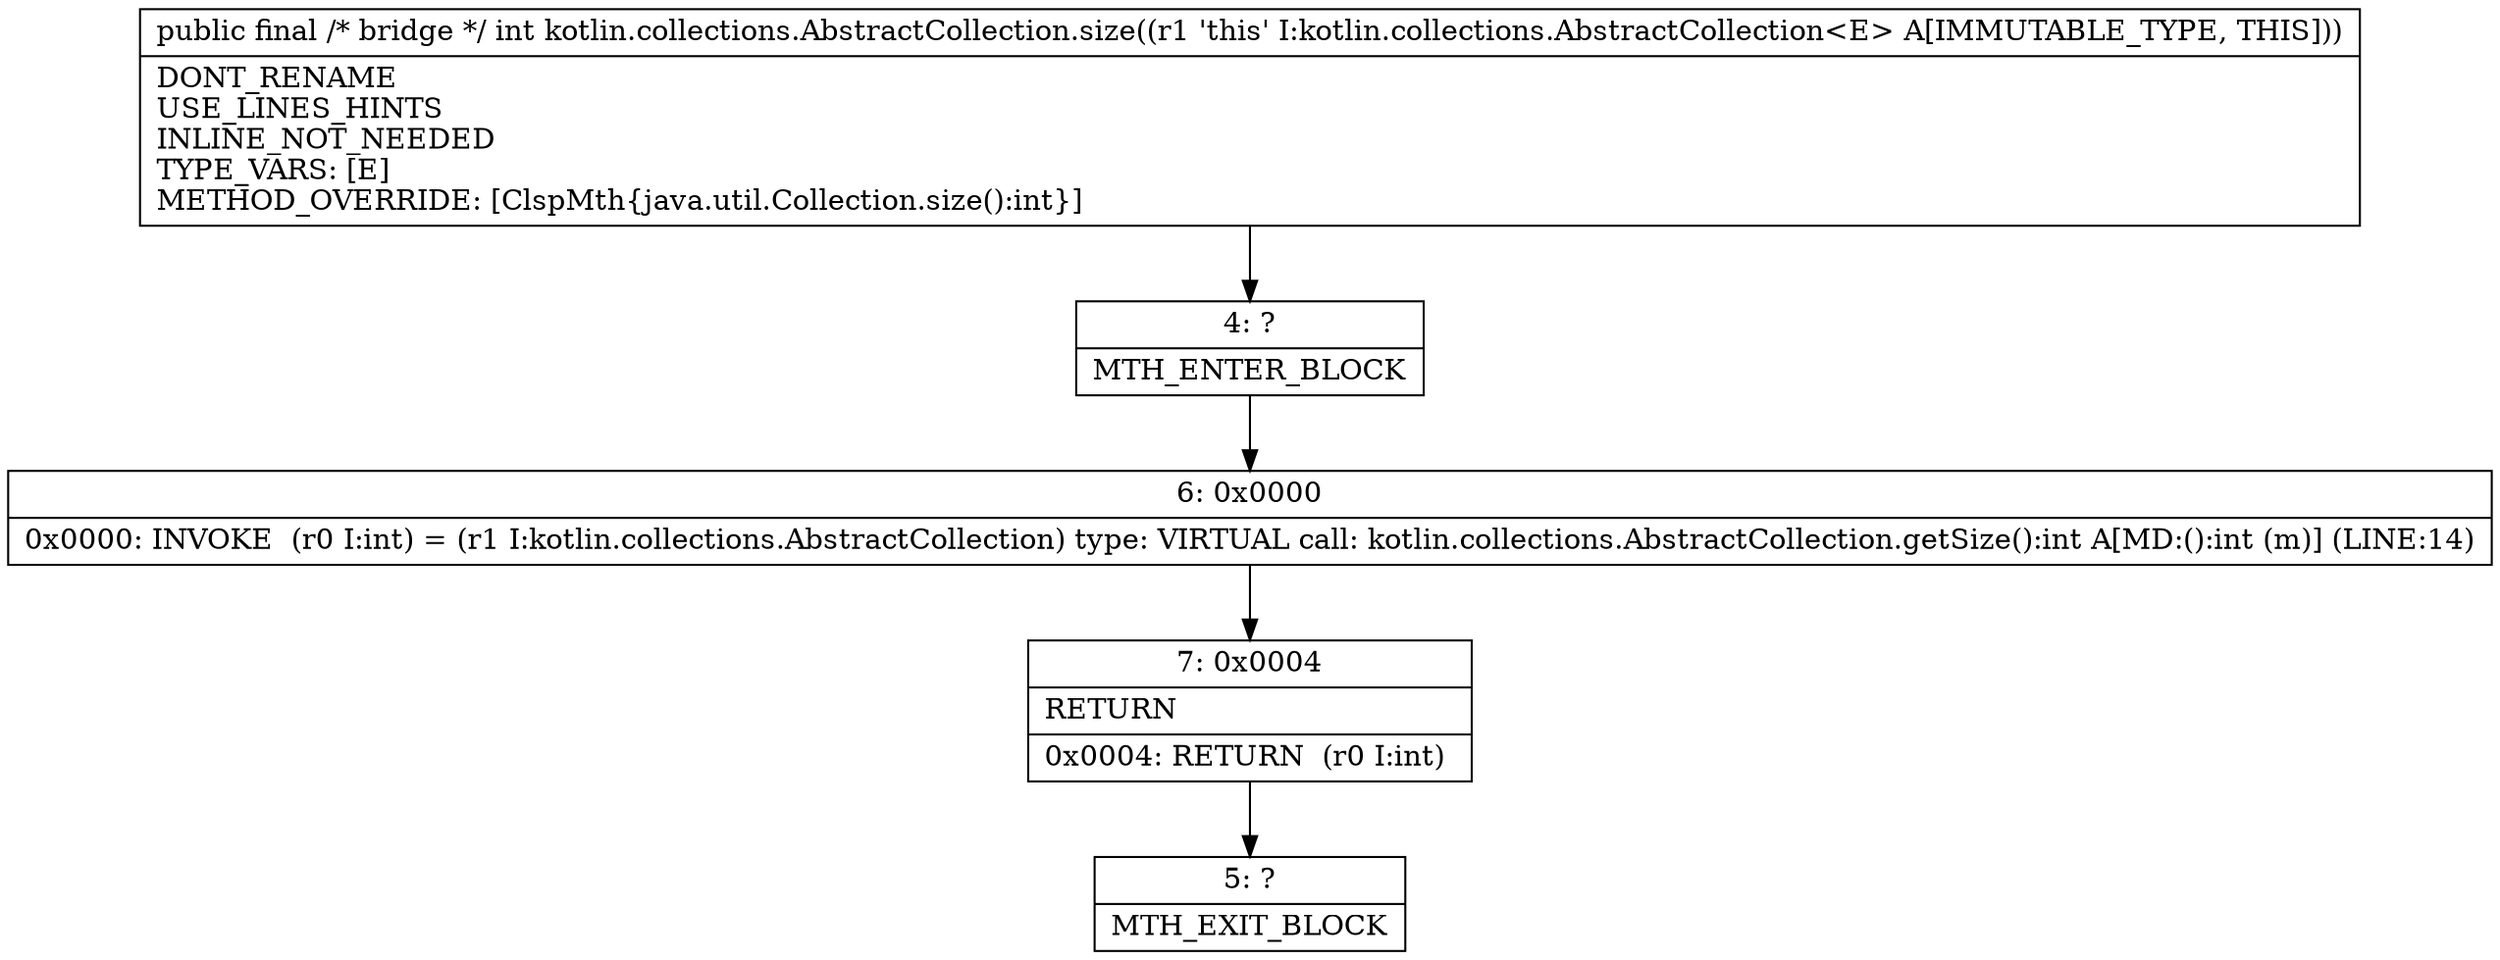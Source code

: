 digraph "CFG forkotlin.collections.AbstractCollection.size()I" {
Node_4 [shape=record,label="{4\:\ ?|MTH_ENTER_BLOCK\l}"];
Node_6 [shape=record,label="{6\:\ 0x0000|0x0000: INVOKE  (r0 I:int) = (r1 I:kotlin.collections.AbstractCollection) type: VIRTUAL call: kotlin.collections.AbstractCollection.getSize():int A[MD:():int (m)] (LINE:14)\l}"];
Node_7 [shape=record,label="{7\:\ 0x0004|RETURN\l|0x0004: RETURN  (r0 I:int) \l}"];
Node_5 [shape=record,label="{5\:\ ?|MTH_EXIT_BLOCK\l}"];
MethodNode[shape=record,label="{public final \/* bridge *\/ int kotlin.collections.AbstractCollection.size((r1 'this' I:kotlin.collections.AbstractCollection\<E\> A[IMMUTABLE_TYPE, THIS]))  | DONT_RENAME\lUSE_LINES_HINTS\lINLINE_NOT_NEEDED\lTYPE_VARS: [E]\lMETHOD_OVERRIDE: [ClspMth\{java.util.Collection.size():int\}]\l}"];
MethodNode -> Node_4;Node_4 -> Node_6;
Node_6 -> Node_7;
Node_7 -> Node_5;
}

